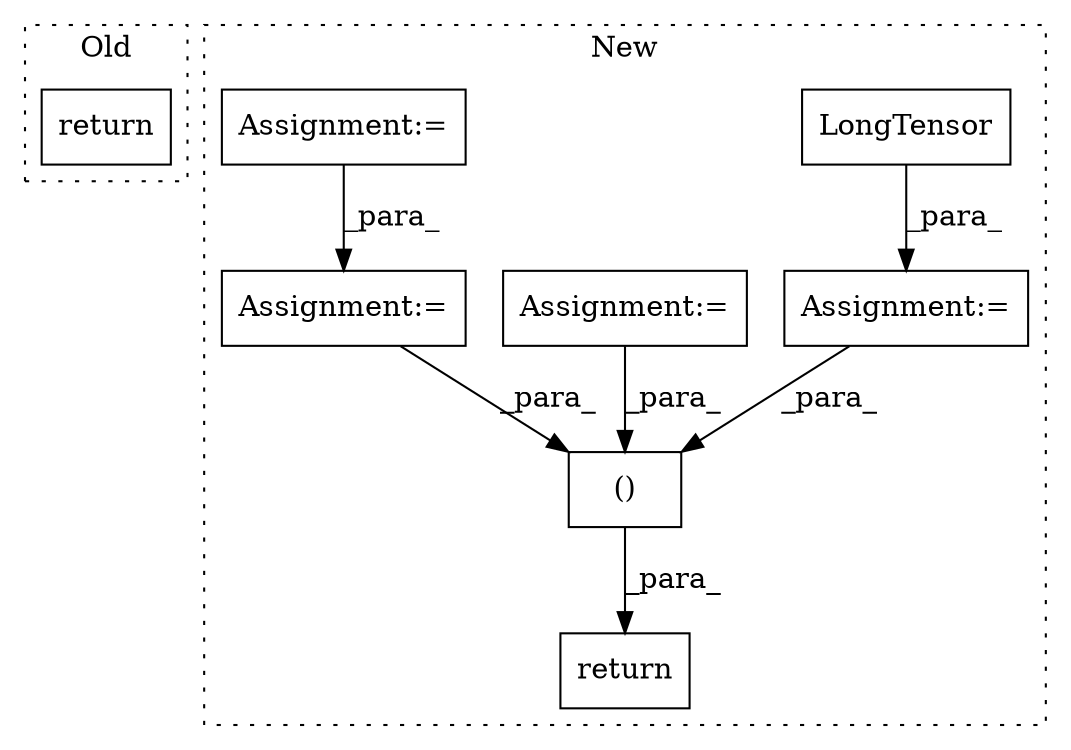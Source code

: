 digraph G {
subgraph cluster0 {
1 [label="return" a="41" s="14998" l="7" shape="box"];
label = "Old";
style="dotted";
}
subgraph cluster1 {
2 [label="LongTensor" a="32" s="17703,17730" l="11,1" shape="box"];
3 [label="return" a="41" s="17818" l="16" shape="box"];
4 [label="Assignment:=" a="7" s="17696" l="1" shape="box"];
5 [label="Assignment:=" a="7" s="17751" l="1" shape="box"];
6 [label="Assignment:=" a="7" s="17568" l="1" shape="box"];
7 [label="Assignment:=" a="7" s="17129" l="12" shape="box"];
8 [label="()" a="106" s="17834" l="66" shape="box"];
label = "New";
style="dotted";
}
2 -> 4 [label="_para_"];
4 -> 8 [label="_para_"];
5 -> 8 [label="_para_"];
6 -> 8 [label="_para_"];
7 -> 5 [label="_para_"];
8 -> 3 [label="_para_"];
}